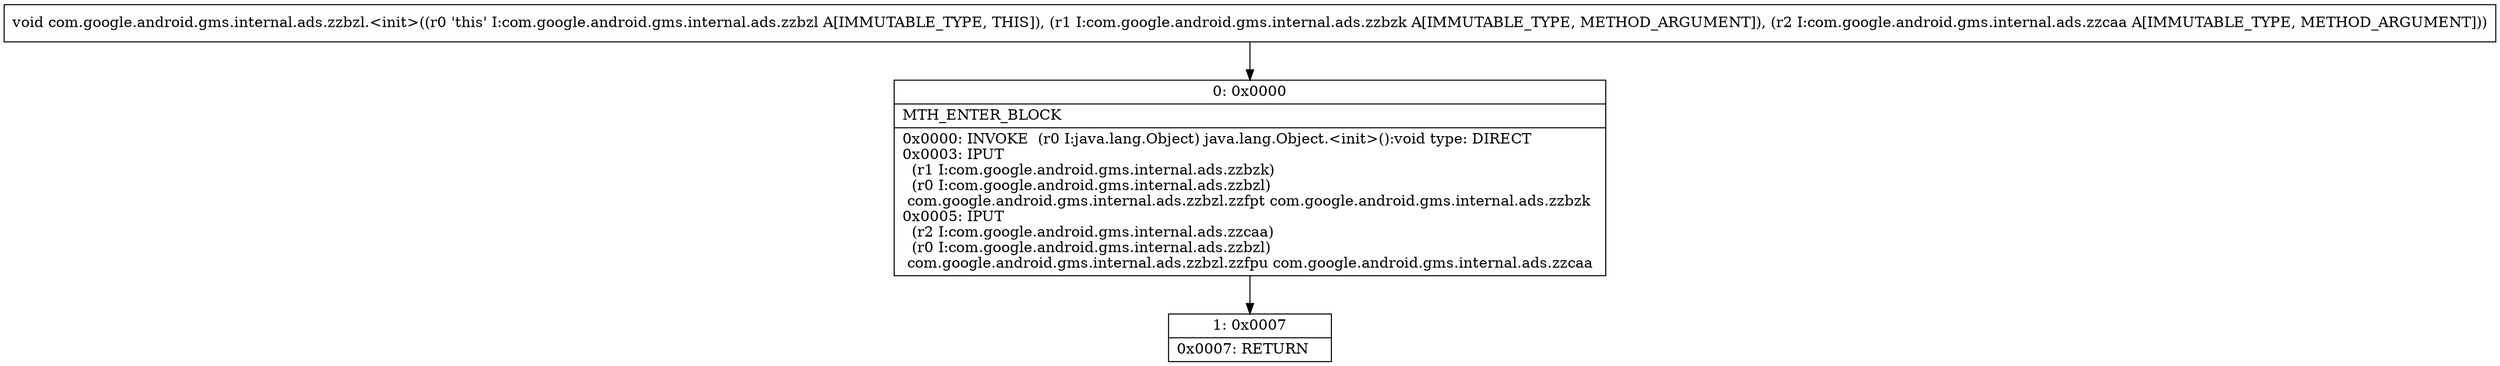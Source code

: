 digraph "CFG forcom.google.android.gms.internal.ads.zzbzl.\<init\>(Lcom\/google\/android\/gms\/internal\/ads\/zzbzk;Lcom\/google\/android\/gms\/internal\/ads\/zzcaa;)V" {
Node_0 [shape=record,label="{0\:\ 0x0000|MTH_ENTER_BLOCK\l|0x0000: INVOKE  (r0 I:java.lang.Object) java.lang.Object.\<init\>():void type: DIRECT \l0x0003: IPUT  \l  (r1 I:com.google.android.gms.internal.ads.zzbzk)\l  (r0 I:com.google.android.gms.internal.ads.zzbzl)\l com.google.android.gms.internal.ads.zzbzl.zzfpt com.google.android.gms.internal.ads.zzbzk \l0x0005: IPUT  \l  (r2 I:com.google.android.gms.internal.ads.zzcaa)\l  (r0 I:com.google.android.gms.internal.ads.zzbzl)\l com.google.android.gms.internal.ads.zzbzl.zzfpu com.google.android.gms.internal.ads.zzcaa \l}"];
Node_1 [shape=record,label="{1\:\ 0x0007|0x0007: RETURN   \l}"];
MethodNode[shape=record,label="{void com.google.android.gms.internal.ads.zzbzl.\<init\>((r0 'this' I:com.google.android.gms.internal.ads.zzbzl A[IMMUTABLE_TYPE, THIS]), (r1 I:com.google.android.gms.internal.ads.zzbzk A[IMMUTABLE_TYPE, METHOD_ARGUMENT]), (r2 I:com.google.android.gms.internal.ads.zzcaa A[IMMUTABLE_TYPE, METHOD_ARGUMENT])) }"];
MethodNode -> Node_0;
Node_0 -> Node_1;
}

